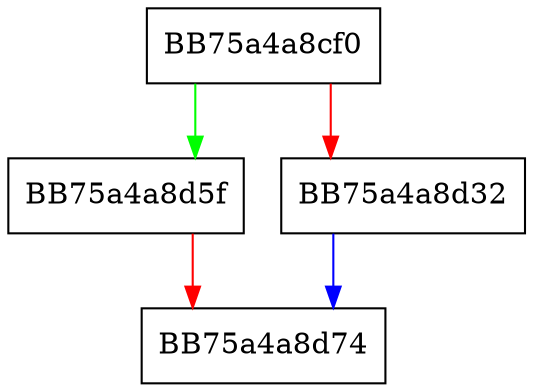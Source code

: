 digraph SSE_cvtps2pi {
  node [shape="box"];
  graph [splines=ortho];
  BB75a4a8cf0 -> BB75a4a8d5f [color="green"];
  BB75a4a8cf0 -> BB75a4a8d32 [color="red"];
  BB75a4a8d32 -> BB75a4a8d74 [color="blue"];
  BB75a4a8d5f -> BB75a4a8d74 [color="red"];
}